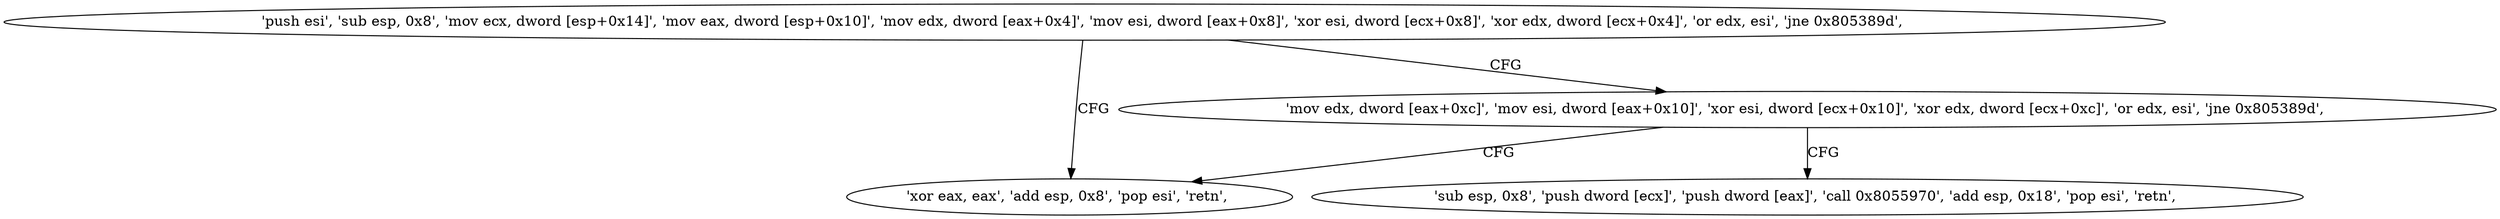 digraph "func" {
"134559840" [label = "'push esi', 'sub esp, 0x8', 'mov ecx, dword [esp+0x14]', 'mov eax, dword [esp+0x10]', 'mov edx, dword [eax+0x4]', 'mov esi, dword [eax+0x8]', 'xor esi, dword [ecx+0x8]', 'xor edx, dword [ecx+0x4]', 'or edx, esi', 'jne 0x805389d', " ]
"134559901" [label = "'xor eax, eax', 'add esp, 0x8', 'pop esi', 'retn', " ]
"134559868" [label = "'mov edx, dword [eax+0xc]', 'mov esi, dword [eax+0x10]', 'xor esi, dword [ecx+0x10]', 'xor edx, dword [ecx+0xc]', 'or edx, esi', 'jne 0x805389d', " ]
"134559884" [label = "'sub esp, 0x8', 'push dword [ecx]', 'push dword [eax]', 'call 0x8055970', 'add esp, 0x18', 'pop esi', 'retn', " ]
"134559840" -> "134559901" [ label = "CFG" ]
"134559840" -> "134559868" [ label = "CFG" ]
"134559868" -> "134559901" [ label = "CFG" ]
"134559868" -> "134559884" [ label = "CFG" ]
}
